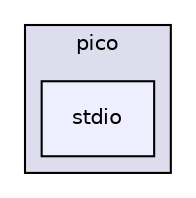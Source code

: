 digraph "pico_stdio/include/pico/stdio" {
  compound=true
  node [ fontsize="10", fontname="Helvetica"];
  edge [ labelfontsize="10", labelfontname="Helvetica"];
  subgraph clusterdir_de2f0badc41db6c9a656efb6e0c67ac0 {
    graph [ bgcolor="#ddddee", pencolor="black", label="pico" fontname="Helvetica", fontsize="10", URL="dir_de2f0badc41db6c9a656efb6e0c67ac0.html"]
  dir_70bba8e3175d5ace3bdf17e80fdff9e7 [shape=box, label="stdio", style="filled", fillcolor="#eeeeff", pencolor="black", URL="dir_70bba8e3175d5ace3bdf17e80fdff9e7.html"];
  }
}
